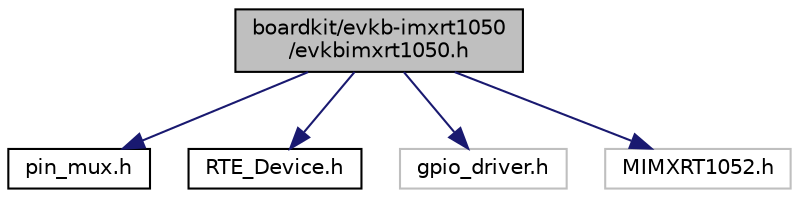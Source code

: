 digraph "boardkit/evkb-imxrt1050/evkbimxrt1050.h"
{
  edge [fontname="Helvetica",fontsize="10",labelfontname="Helvetica",labelfontsize="10"];
  node [fontname="Helvetica",fontsize="10",shape=record];
  Node0 [label="boardkit/evkb-imxrt1050\l/evkbimxrt1050.h",height=0.2,width=0.4,color="black", fillcolor="grey75", style="filled", fontcolor="black"];
  Node0 -> Node1 [color="midnightblue",fontsize="10",style="solid",fontname="Helvetica"];
  Node1 [label="pin_mux.h",height=0.2,width=0.4,color="black", fillcolor="white", style="filled",URL="$evkb-imxrt1050_2pin__mux_8h.html"];
  Node0 -> Node2 [color="midnightblue",fontsize="10",style="solid",fontname="Helvetica"];
  Node2 [label="RTE_Device.h",height=0.2,width=0.4,color="black", fillcolor="white", style="filled",URL="$evkb-imxrt1050_2_r_t_e___device_8h.html"];
  Node0 -> Node3 [color="midnightblue",fontsize="10",style="solid",fontname="Helvetica"];
  Node3 [label="gpio_driver.h",height=0.2,width=0.4,color="grey75", fillcolor="white", style="filled"];
  Node0 -> Node4 [color="midnightblue",fontsize="10",style="solid",fontname="Helvetica"];
  Node4 [label="MIMXRT1052.h",height=0.2,width=0.4,color="grey75", fillcolor="white", style="filled"];
}
